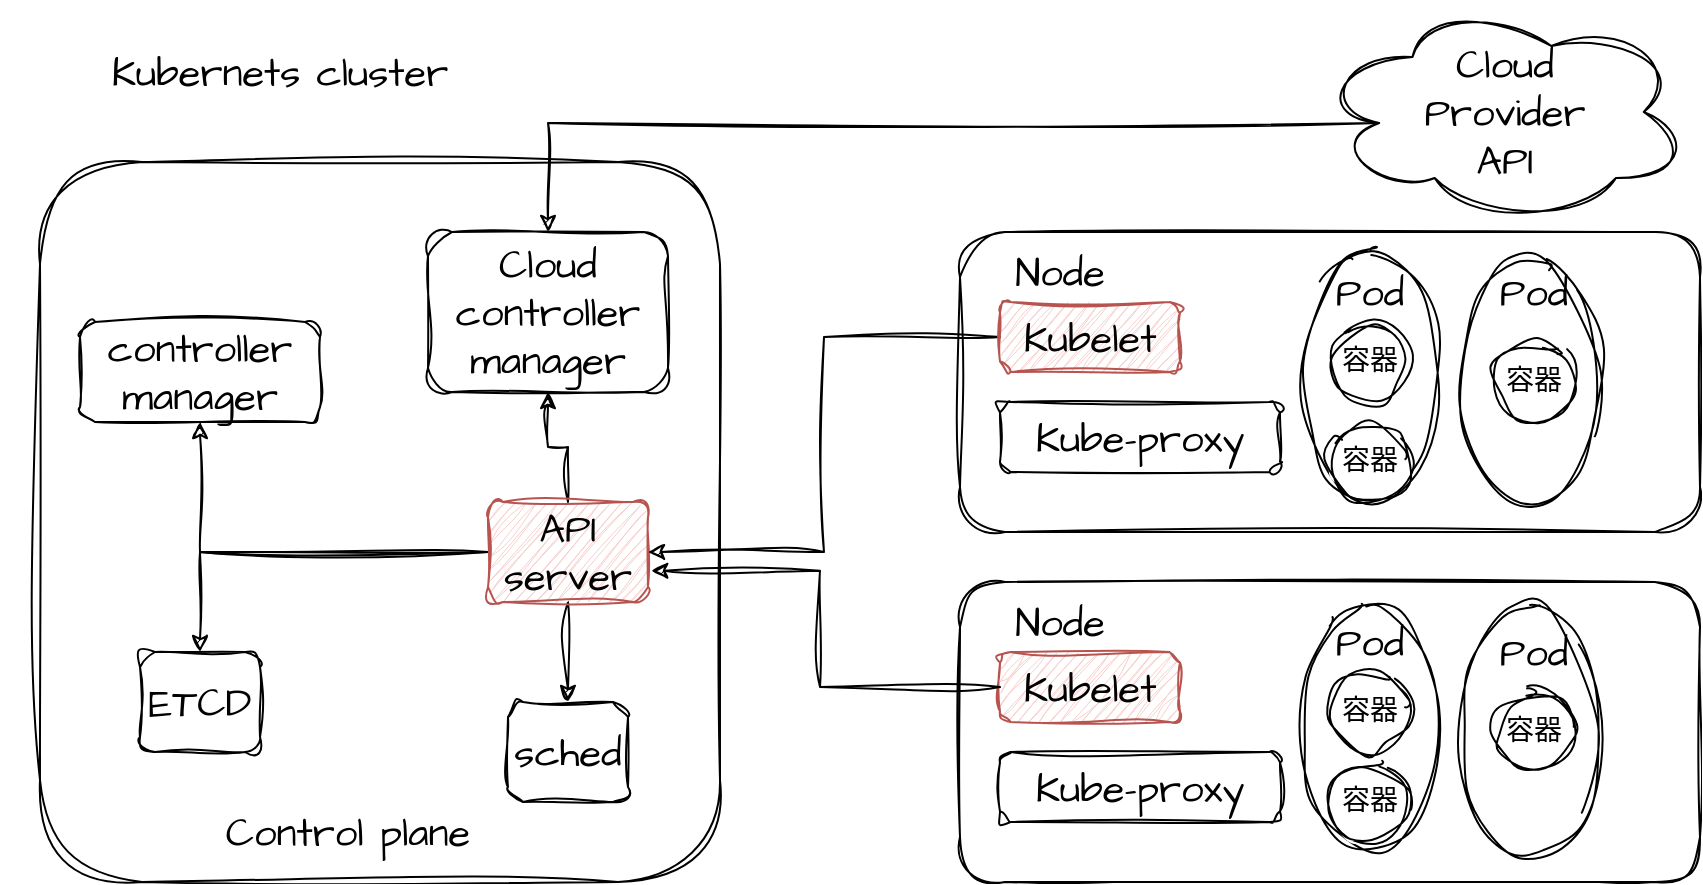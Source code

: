 <mxfile version="22.0.5" type="github">
  <diagram name="第 1 页" id="em3QYvc0h61_NDB3ej9P">
    <mxGraphModel dx="1686" dy="962" grid="1" gridSize="10" guides="1" tooltips="1" connect="1" arrows="1" fold="1" page="1" pageScale="1" pageWidth="827" pageHeight="1169" math="0" shadow="0">
      <root>
        <mxCell id="0" />
        <mxCell id="1" parent="0" />
        <mxCell id="f0C1hi5XlXhaXoIAIB5I-1" value="" style="rounded=1;whiteSpace=wrap;html=1;sketch=1;hachureGap=4;jiggle=2;curveFitting=1;fontFamily=Architects Daughter;fontSource=https%3A%2F%2Ffonts.googleapis.com%2Fcss%3Ffamily%3DArchitects%2BDaughter;fontSize=20;strokeColor=default;" vertex="1" parent="1">
          <mxGeometry x="100" y="340" width="340" height="360" as="geometry" />
        </mxCell>
        <mxCell id="f0C1hi5XlXhaXoIAIB5I-2" value="ETCD" style="rounded=1;whiteSpace=wrap;html=1;sketch=1;hachureGap=4;jiggle=2;curveFitting=1;fontFamily=Architects Daughter;fontSource=https%3A%2F%2Ffonts.googleapis.com%2Fcss%3Ffamily%3DArchitects%2BDaughter;fontSize=20;" vertex="1" parent="1">
          <mxGeometry x="150" y="585" width="60" height="50" as="geometry" />
        </mxCell>
        <mxCell id="f0C1hi5XlXhaXoIAIB5I-8" style="edgeStyle=orthogonalEdgeStyle;rounded=0;sketch=1;hachureGap=4;jiggle=2;curveFitting=1;orthogonalLoop=1;jettySize=auto;html=1;entryX=0.5;entryY=1;entryDx=0;entryDy=0;fontFamily=Architects Daughter;fontSource=https%3A%2F%2Ffonts.googleapis.com%2Fcss%3Ffamily%3DArchitects%2BDaughter;fontSize=16;strokeColor=default;" edge="1" parent="1" source="f0C1hi5XlXhaXoIAIB5I-3" target="f0C1hi5XlXhaXoIAIB5I-7">
          <mxGeometry relative="1" as="geometry" />
        </mxCell>
        <mxCell id="f0C1hi5XlXhaXoIAIB5I-9" style="edgeStyle=orthogonalEdgeStyle;rounded=0;sketch=1;hachureGap=4;jiggle=2;curveFitting=1;orthogonalLoop=1;jettySize=auto;html=1;exitX=0;exitY=0.5;exitDx=0;exitDy=0;entryX=0.5;entryY=1;entryDx=0;entryDy=0;fontFamily=Architects Daughter;fontSource=https%3A%2F%2Ffonts.googleapis.com%2Fcss%3Ffamily%3DArchitects%2BDaughter;fontSize=16;strokeColor=default;" edge="1" parent="1" source="f0C1hi5XlXhaXoIAIB5I-3" target="f0C1hi5XlXhaXoIAIB5I-6">
          <mxGeometry relative="1" as="geometry" />
        </mxCell>
        <mxCell id="f0C1hi5XlXhaXoIAIB5I-10" style="edgeStyle=orthogonalEdgeStyle;rounded=0;sketch=1;hachureGap=4;jiggle=2;curveFitting=1;orthogonalLoop=1;jettySize=auto;html=1;exitX=0;exitY=0.5;exitDx=0;exitDy=0;entryX=0.5;entryY=0;entryDx=0;entryDy=0;fontFamily=Architects Daughter;fontSource=https%3A%2F%2Ffonts.googleapis.com%2Fcss%3Ffamily%3DArchitects%2BDaughter;fontSize=16;strokeColor=default;" edge="1" parent="1" source="f0C1hi5XlXhaXoIAIB5I-3" target="f0C1hi5XlXhaXoIAIB5I-2">
          <mxGeometry relative="1" as="geometry" />
        </mxCell>
        <mxCell id="f0C1hi5XlXhaXoIAIB5I-11" style="edgeStyle=orthogonalEdgeStyle;rounded=0;sketch=1;hachureGap=4;jiggle=2;curveFitting=1;orthogonalLoop=1;jettySize=auto;html=1;exitX=0.5;exitY=1;exitDx=0;exitDy=0;entryX=0.5;entryY=0;entryDx=0;entryDy=0;fontFamily=Architects Daughter;fontSource=https%3A%2F%2Ffonts.googleapis.com%2Fcss%3Ffamily%3DArchitects%2BDaughter;fontSize=16;strokeColor=default;" edge="1" parent="1" source="f0C1hi5XlXhaXoIAIB5I-3" target="f0C1hi5XlXhaXoIAIB5I-4">
          <mxGeometry relative="1" as="geometry" />
        </mxCell>
        <mxCell id="f0C1hi5XlXhaXoIAIB5I-3" value="API server" style="rounded=1;whiteSpace=wrap;html=1;sketch=1;hachureGap=4;jiggle=2;curveFitting=1;fontFamily=Architects Daughter;fontSource=https%3A%2F%2Ffonts.googleapis.com%2Fcss%3Ffamily%3DArchitects%2BDaughter;fontSize=20;fillColor=#f8cecc;strokeColor=#b85450;" vertex="1" parent="1">
          <mxGeometry x="324" y="510" width="80" height="50" as="geometry" />
        </mxCell>
        <mxCell id="f0C1hi5XlXhaXoIAIB5I-4" value="sched" style="rounded=1;whiteSpace=wrap;html=1;sketch=1;hachureGap=4;jiggle=2;curveFitting=1;fontFamily=Architects Daughter;fontSource=https%3A%2F%2Ffonts.googleapis.com%2Fcss%3Ffamily%3DArchitects%2BDaughter;fontSize=20;" vertex="1" parent="1">
          <mxGeometry x="334" y="610" width="60" height="50" as="geometry" />
        </mxCell>
        <mxCell id="f0C1hi5XlXhaXoIAIB5I-5" value="Control plane" style="text;html=1;strokeColor=none;fillColor=none;align=center;verticalAlign=middle;whiteSpace=wrap;rounded=0;fontSize=20;fontFamily=Architects Daughter;" vertex="1" parent="1">
          <mxGeometry x="174" y="660" width="160" height="30" as="geometry" />
        </mxCell>
        <mxCell id="f0C1hi5XlXhaXoIAIB5I-6" value="controller&lt;br&gt;manager" style="rounded=1;whiteSpace=wrap;html=1;sketch=1;hachureGap=4;jiggle=2;curveFitting=1;fontFamily=Architects Daughter;fontSource=https%3A%2F%2Ffonts.googleapis.com%2Fcss%3Ffamily%3DArchitects%2BDaughter;fontSize=20;" vertex="1" parent="1">
          <mxGeometry x="120" y="420" width="120" height="50" as="geometry" />
        </mxCell>
        <mxCell id="f0C1hi5XlXhaXoIAIB5I-7" value="Cloud controller&lt;br&gt;manager" style="rounded=1;whiteSpace=wrap;html=1;sketch=1;hachureGap=4;jiggle=2;curveFitting=1;fontFamily=Architects Daughter;fontSource=https%3A%2F%2Ffonts.googleapis.com%2Fcss%3Ffamily%3DArchitects%2BDaughter;fontSize=20;" vertex="1" parent="1">
          <mxGeometry x="294" y="375" width="120" height="80" as="geometry" />
        </mxCell>
        <mxCell id="f0C1hi5XlXhaXoIAIB5I-12" value="" style="rounded=1;whiteSpace=wrap;html=1;sketch=1;hachureGap=4;jiggle=2;curveFitting=1;fontFamily=Architects Daughter;fontSource=https%3A%2F%2Ffonts.googleapis.com%2Fcss%3Ffamily%3DArchitects%2BDaughter;fontSize=20;strokeColor=default;" vertex="1" parent="1">
          <mxGeometry x="560" y="550" width="370" height="150" as="geometry" />
        </mxCell>
        <mxCell id="f0C1hi5XlXhaXoIAIB5I-13" value="Node" style="text;html=1;strokeColor=none;fillColor=none;align=center;verticalAlign=middle;whiteSpace=wrap;rounded=0;fontSize=20;fontFamily=Architects Daughter;" vertex="1" parent="1">
          <mxGeometry x="530" y="555" width="160" height="30" as="geometry" />
        </mxCell>
        <mxCell id="f0C1hi5XlXhaXoIAIB5I-15" value="Kubelet" style="rounded=1;whiteSpace=wrap;html=1;sketch=1;hachureGap=4;jiggle=2;curveFitting=1;fontFamily=Architects Daughter;fontSource=https%3A%2F%2Ffonts.googleapis.com%2Fcss%3Ffamily%3DArchitects%2BDaughter;fontSize=20;fillColor=#f8cecc;strokeColor=#b85450;" vertex="1" parent="1">
          <mxGeometry x="580" y="585" width="90" height="35" as="geometry" />
        </mxCell>
        <mxCell id="f0C1hi5XlXhaXoIAIB5I-16" value="Kube-proxy" style="rounded=1;whiteSpace=wrap;html=1;sketch=1;hachureGap=4;jiggle=2;curveFitting=1;fontFamily=Architects Daughter;fontSource=https%3A%2F%2Ffonts.googleapis.com%2Fcss%3Ffamily%3DArchitects%2BDaughter;fontSize=20;" vertex="1" parent="1">
          <mxGeometry x="580" y="635" width="140" height="35" as="geometry" />
        </mxCell>
        <mxCell id="f0C1hi5XlXhaXoIAIB5I-18" value="" style="ellipse;whiteSpace=wrap;html=1;sketch=1;hachureGap=4;jiggle=2;curveFitting=1;fontFamily=Architects Daughter;fontSource=https%3A%2F%2Ffonts.googleapis.com%2Fcss%3Ffamily%3DArchitects%2BDaughter;fontSize=20;" vertex="1" parent="1">
          <mxGeometry x="730" y="560" width="70" height="125" as="geometry" />
        </mxCell>
        <mxCell id="f0C1hi5XlXhaXoIAIB5I-19" value="" style="ellipse;whiteSpace=wrap;html=1;sketch=1;hachureGap=4;jiggle=2;curveFitting=1;fontFamily=Architects Daughter;fontSource=https%3A%2F%2Ffonts.googleapis.com%2Fcss%3Ffamily%3DArchitects%2BDaughter;fontSize=20;" vertex="1" parent="1">
          <mxGeometry x="810" y="562.5" width="70" height="125" as="geometry" />
        </mxCell>
        <mxCell id="f0C1hi5XlXhaXoIAIB5I-21" value="容器" style="ellipse;whiteSpace=wrap;html=1;aspect=fixed;sketch=1;hachureGap=4;jiggle=2;curveFitting=1;fontFamily=Architects Daughter;fontSource=https%3A%2F%2Ffonts.googleapis.com%2Fcss%3Ffamily%3DArchitects%2BDaughter;fontSize=14;" vertex="1" parent="1">
          <mxGeometry x="745" y="595" width="40" height="40" as="geometry" />
        </mxCell>
        <mxCell id="f0C1hi5XlXhaXoIAIB5I-22" value="容器" style="ellipse;whiteSpace=wrap;html=1;aspect=fixed;sketch=1;hachureGap=4;jiggle=2;curveFitting=1;fontFamily=Architects Daughter;fontSource=https%3A%2F%2Ffonts.googleapis.com%2Fcss%3Ffamily%3DArchitects%2BDaughter;fontSize=14;" vertex="1" parent="1">
          <mxGeometry x="745" y="640" width="40" height="40" as="geometry" />
        </mxCell>
        <mxCell id="f0C1hi5XlXhaXoIAIB5I-23" value="容器" style="ellipse;whiteSpace=wrap;html=1;aspect=fixed;sketch=1;hachureGap=4;jiggle=2;curveFitting=1;fontFamily=Architects Daughter;fontSource=https%3A%2F%2Ffonts.googleapis.com%2Fcss%3Ffamily%3DArchitects%2BDaughter;fontSize=14;" vertex="1" parent="1">
          <mxGeometry x="827" y="605" width="40" height="40" as="geometry" />
        </mxCell>
        <mxCell id="f0C1hi5XlXhaXoIAIB5I-24" value="" style="rounded=1;whiteSpace=wrap;html=1;sketch=1;hachureGap=4;jiggle=2;curveFitting=1;fontFamily=Architects Daughter;fontSource=https%3A%2F%2Ffonts.googleapis.com%2Fcss%3Ffamily%3DArchitects%2BDaughter;fontSize=20;strokeColor=default;" vertex="1" parent="1">
          <mxGeometry x="560" y="375" width="370" height="150" as="geometry" />
        </mxCell>
        <mxCell id="f0C1hi5XlXhaXoIAIB5I-25" value="Node" style="text;html=1;strokeColor=none;fillColor=none;align=center;verticalAlign=middle;whiteSpace=wrap;rounded=0;fontSize=20;fontFamily=Architects Daughter;" vertex="1" parent="1">
          <mxGeometry x="530" y="380" width="160" height="30" as="geometry" />
        </mxCell>
        <mxCell id="f0C1hi5XlXhaXoIAIB5I-33" style="edgeStyle=orthogonalEdgeStyle;rounded=0;sketch=1;hachureGap=4;jiggle=2;curveFitting=1;orthogonalLoop=1;jettySize=auto;html=1;exitX=0;exitY=0.5;exitDx=0;exitDy=0;entryX=1;entryY=0.5;entryDx=0;entryDy=0;fontFamily=Architects Daughter;fontSource=https%3A%2F%2Ffonts.googleapis.com%2Fcss%3Ffamily%3DArchitects%2BDaughter;fontSize=16;" edge="1" parent="1" source="f0C1hi5XlXhaXoIAIB5I-26" target="f0C1hi5XlXhaXoIAIB5I-3">
          <mxGeometry relative="1" as="geometry" />
        </mxCell>
        <mxCell id="f0C1hi5XlXhaXoIAIB5I-26" value="Kubelet" style="rounded=1;whiteSpace=wrap;html=1;sketch=1;hachureGap=4;jiggle=2;curveFitting=1;fontFamily=Architects Daughter;fontSource=https%3A%2F%2Ffonts.googleapis.com%2Fcss%3Ffamily%3DArchitects%2BDaughter;fontSize=20;fillColor=#f8cecc;strokeColor=#b85450;" vertex="1" parent="1">
          <mxGeometry x="580" y="410" width="90" height="35" as="geometry" />
        </mxCell>
        <mxCell id="f0C1hi5XlXhaXoIAIB5I-27" value="Kube-proxy" style="rounded=1;whiteSpace=wrap;html=1;sketch=1;hachureGap=4;jiggle=2;curveFitting=1;fontFamily=Architects Daughter;fontSource=https%3A%2F%2Ffonts.googleapis.com%2Fcss%3Ffamily%3DArchitects%2BDaughter;fontSize=20;" vertex="1" parent="1">
          <mxGeometry x="580" y="460" width="140" height="35" as="geometry" />
        </mxCell>
        <mxCell id="f0C1hi5XlXhaXoIAIB5I-28" value="" style="ellipse;whiteSpace=wrap;html=1;sketch=1;hachureGap=4;jiggle=2;curveFitting=1;fontFamily=Architects Daughter;fontSource=https%3A%2F%2Ffonts.googleapis.com%2Fcss%3Ffamily%3DArchitects%2BDaughter;fontSize=20;" vertex="1" parent="1">
          <mxGeometry x="730" y="385" width="70" height="125" as="geometry" />
        </mxCell>
        <mxCell id="f0C1hi5XlXhaXoIAIB5I-29" value="" style="ellipse;whiteSpace=wrap;html=1;sketch=1;hachureGap=4;jiggle=2;curveFitting=1;fontFamily=Architects Daughter;fontSource=https%3A%2F%2Ffonts.googleapis.com%2Fcss%3Ffamily%3DArchitects%2BDaughter;fontSize=20;" vertex="1" parent="1">
          <mxGeometry x="810" y="387.5" width="70" height="125" as="geometry" />
        </mxCell>
        <mxCell id="f0C1hi5XlXhaXoIAIB5I-30" value="容器" style="ellipse;whiteSpace=wrap;html=1;aspect=fixed;sketch=1;hachureGap=4;jiggle=2;curveFitting=1;fontFamily=Architects Daughter;fontSource=https%3A%2F%2Ffonts.googleapis.com%2Fcss%3Ffamily%3DArchitects%2BDaughter;fontSize=14;" vertex="1" parent="1">
          <mxGeometry x="745" y="420" width="40" height="40" as="geometry" />
        </mxCell>
        <mxCell id="f0C1hi5XlXhaXoIAIB5I-31" value="容器" style="ellipse;whiteSpace=wrap;html=1;aspect=fixed;sketch=1;hachureGap=4;jiggle=2;curveFitting=1;fontFamily=Architects Daughter;fontSource=https%3A%2F%2Ffonts.googleapis.com%2Fcss%3Ffamily%3DArchitects%2BDaughter;fontSize=14;" vertex="1" parent="1">
          <mxGeometry x="745" y="470" width="40" height="40" as="geometry" />
        </mxCell>
        <mxCell id="f0C1hi5XlXhaXoIAIB5I-32" value="容器" style="ellipse;whiteSpace=wrap;html=1;aspect=fixed;sketch=1;hachureGap=4;jiggle=2;curveFitting=1;fontFamily=Architects Daughter;fontSource=https%3A%2F%2Ffonts.googleapis.com%2Fcss%3Ffamily%3DArchitects%2BDaughter;fontSize=14;" vertex="1" parent="1">
          <mxGeometry x="827" y="430" width="40" height="40" as="geometry" />
        </mxCell>
        <mxCell id="f0C1hi5XlXhaXoIAIB5I-35" style="edgeStyle=orthogonalEdgeStyle;rounded=0;sketch=1;hachureGap=4;jiggle=2;curveFitting=1;orthogonalLoop=1;jettySize=auto;html=1;exitX=0;exitY=0.5;exitDx=0;exitDy=0;entryX=1.02;entryY=0.688;entryDx=0;entryDy=0;entryPerimeter=0;fontFamily=Architects Daughter;fontSource=https%3A%2F%2Ffonts.googleapis.com%2Fcss%3Ffamily%3DArchitects%2BDaughter;fontSize=16;" edge="1" parent="1" source="f0C1hi5XlXhaXoIAIB5I-15" target="f0C1hi5XlXhaXoIAIB5I-3">
          <mxGeometry relative="1" as="geometry">
            <Array as="points">
              <mxPoint x="490" y="603" />
              <mxPoint x="490" y="544" />
            </Array>
          </mxGeometry>
        </mxCell>
        <mxCell id="f0C1hi5XlXhaXoIAIB5I-37" style="edgeStyle=orthogonalEdgeStyle;rounded=0;sketch=1;hachureGap=4;jiggle=2;curveFitting=1;orthogonalLoop=1;jettySize=auto;html=1;exitX=0.16;exitY=0.55;exitDx=0;exitDy=0;exitPerimeter=0;entryX=0.5;entryY=0;entryDx=0;entryDy=0;fontFamily=Architects Daughter;fontSource=https%3A%2F%2Ffonts.googleapis.com%2Fcss%3Ffamily%3DArchitects%2BDaughter;fontSize=16;" edge="1" parent="1" source="f0C1hi5XlXhaXoIAIB5I-36" target="f0C1hi5XlXhaXoIAIB5I-7">
          <mxGeometry relative="1" as="geometry" />
        </mxCell>
        <mxCell id="f0C1hi5XlXhaXoIAIB5I-36" value="Cloud&lt;br&gt;Provider&lt;br&gt;API" style="ellipse;shape=cloud;whiteSpace=wrap;html=1;sketch=1;hachureGap=4;jiggle=2;curveFitting=1;fontFamily=Architects Daughter;fontSource=https%3A%2F%2Ffonts.googleapis.com%2Fcss%3Ffamily%3DArchitects%2BDaughter;fontSize=20;" vertex="1" parent="1">
          <mxGeometry x="740" y="260" width="185" height="110" as="geometry" />
        </mxCell>
        <mxCell id="f0C1hi5XlXhaXoIAIB5I-39" value="Kubernets cluster" style="text;html=1;strokeColor=none;fillColor=none;align=center;verticalAlign=middle;whiteSpace=wrap;rounded=0;fontSize=20;fontFamily=Architects Daughter;" vertex="1" parent="1">
          <mxGeometry x="80" y="280" width="280" height="30" as="geometry" />
        </mxCell>
        <mxCell id="f0C1hi5XlXhaXoIAIB5I-40" value="Pod" style="text;html=1;strokeColor=none;fillColor=none;align=center;verticalAlign=middle;whiteSpace=wrap;rounded=0;fontSize=20;fontFamily=Architects Daughter;" vertex="1" parent="1">
          <mxGeometry x="817" y="390" width="60" height="30" as="geometry" />
        </mxCell>
        <mxCell id="f0C1hi5XlXhaXoIAIB5I-41" value="Pod" style="text;html=1;strokeColor=none;fillColor=none;align=center;verticalAlign=middle;whiteSpace=wrap;rounded=0;fontSize=20;fontFamily=Architects Daughter;" vertex="1" parent="1">
          <mxGeometry x="817" y="570" width="60" height="30" as="geometry" />
        </mxCell>
        <mxCell id="f0C1hi5XlXhaXoIAIB5I-42" value="Pod" style="text;html=1;strokeColor=none;fillColor=none;align=center;verticalAlign=middle;whiteSpace=wrap;rounded=0;fontSize=20;fontFamily=Architects Daughter;" vertex="1" parent="1">
          <mxGeometry x="735" y="565" width="60" height="30" as="geometry" />
        </mxCell>
        <mxCell id="f0C1hi5XlXhaXoIAIB5I-44" value="Pod" style="text;html=1;strokeColor=none;fillColor=none;align=center;verticalAlign=middle;whiteSpace=wrap;rounded=0;fontSize=20;fontFamily=Architects Daughter;" vertex="1" parent="1">
          <mxGeometry x="735" y="390" width="60" height="30" as="geometry" />
        </mxCell>
      </root>
    </mxGraphModel>
  </diagram>
</mxfile>

